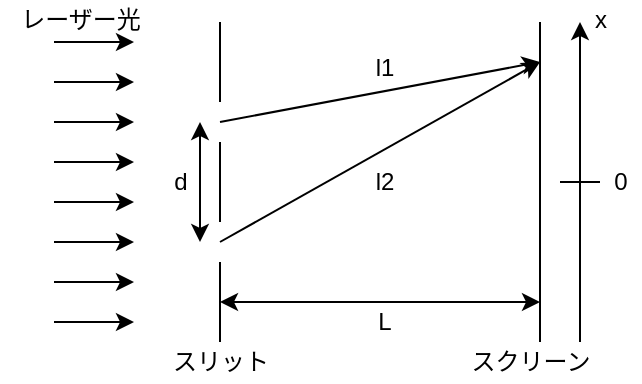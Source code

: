 <mxfile version="13.2.6" type="device"><diagram id="Q_GrB_XNDz5QtZPmHF3c" name="Page-1"><mxGraphModel dx="443" dy="282" grid="1" gridSize="10" guides="1" tooltips="1" connect="1" arrows="1" fold="1" page="1" pageScale="1" pageWidth="827" pageHeight="1169" math="0" shadow="0"><root><mxCell id="0"/><mxCell id="1" parent="0"/><mxCell id="AyVX2qJAfUN0NfKd9Jq4-1" value="" style="endArrow=none;html=1;" edge="1" parent="1"><mxGeometry width="50" height="50" relative="1" as="geometry"><mxPoint x="120" y="80" as="sourcePoint"/><mxPoint x="120" y="40" as="targetPoint"/></mxGeometry></mxCell><mxCell id="AyVX2qJAfUN0NfKd9Jq4-5" value="" style="endArrow=none;html=1;" edge="1" parent="1"><mxGeometry width="50" height="50" relative="1" as="geometry"><mxPoint x="120" y="140" as="sourcePoint"/><mxPoint x="120" y="100" as="targetPoint"/></mxGeometry></mxCell><mxCell id="AyVX2qJAfUN0NfKd9Jq4-6" value="" style="endArrow=none;html=1;" edge="1" parent="1"><mxGeometry width="50" height="50" relative="1" as="geometry"><mxPoint x="120" y="200" as="sourcePoint"/><mxPoint x="120" y="160" as="targetPoint"/></mxGeometry></mxCell><mxCell id="AyVX2qJAfUN0NfKd9Jq4-7" value="" style="endArrow=none;html=1;" edge="1" parent="1"><mxGeometry width="50" height="50" relative="1" as="geometry"><mxPoint x="280" y="200" as="sourcePoint"/><mxPoint x="280" y="40" as="targetPoint"/></mxGeometry></mxCell><mxCell id="AyVX2qJAfUN0NfKd9Jq4-8" value="" style="endArrow=classic;html=1;" edge="1" parent="1"><mxGeometry width="50" height="50" relative="1" as="geometry"><mxPoint x="120" y="90" as="sourcePoint"/><mxPoint x="280" y="60" as="targetPoint"/></mxGeometry></mxCell><mxCell id="AyVX2qJAfUN0NfKd9Jq4-9" value="" style="endArrow=classic;html=1;" edge="1" parent="1"><mxGeometry width="50" height="50" relative="1" as="geometry"><mxPoint x="120" y="150" as="sourcePoint"/><mxPoint x="280" y="60" as="targetPoint"/></mxGeometry></mxCell><mxCell id="AyVX2qJAfUN0NfKd9Jq4-10" value="" style="endArrow=classic;html=1;" edge="1" parent="1"><mxGeometry width="50" height="50" relative="1" as="geometry"><mxPoint x="37" y="90" as="sourcePoint"/><mxPoint x="77" y="90" as="targetPoint"/></mxGeometry></mxCell><mxCell id="AyVX2qJAfUN0NfKd9Jq4-11" value="" style="endArrow=classic;html=1;" edge="1" parent="1"><mxGeometry width="50" height="50" relative="1" as="geometry"><mxPoint x="37" y="110" as="sourcePoint"/><mxPoint x="77" y="110" as="targetPoint"/></mxGeometry></mxCell><mxCell id="AyVX2qJAfUN0NfKd9Jq4-12" value="" style="endArrow=classic;html=1;" edge="1" parent="1"><mxGeometry width="50" height="50" relative="1" as="geometry"><mxPoint x="37" y="130" as="sourcePoint"/><mxPoint x="77" y="130" as="targetPoint"/></mxGeometry></mxCell><mxCell id="AyVX2qJAfUN0NfKd9Jq4-13" value="" style="endArrow=classic;html=1;" edge="1" parent="1"><mxGeometry width="50" height="50" relative="1" as="geometry"><mxPoint x="37" y="150" as="sourcePoint"/><mxPoint x="77" y="150" as="targetPoint"/></mxGeometry></mxCell><mxCell id="AyVX2qJAfUN0NfKd9Jq4-14" value="" style="endArrow=classic;html=1;" edge="1" parent="1"><mxGeometry width="50" height="50" relative="1" as="geometry"><mxPoint x="37" y="170" as="sourcePoint"/><mxPoint x="77" y="170" as="targetPoint"/></mxGeometry></mxCell><mxCell id="AyVX2qJAfUN0NfKd9Jq4-15" value="" style="endArrow=classic;html=1;" edge="1" parent="1"><mxGeometry width="50" height="50" relative="1" as="geometry"><mxPoint x="37" y="190" as="sourcePoint"/><mxPoint x="77" y="190" as="targetPoint"/></mxGeometry></mxCell><mxCell id="AyVX2qJAfUN0NfKd9Jq4-17" value="" style="endArrow=classic;html=1;" edge="1" parent="1"><mxGeometry width="50" height="50" relative="1" as="geometry"><mxPoint x="37" y="50" as="sourcePoint"/><mxPoint x="77" y="50" as="targetPoint"/></mxGeometry></mxCell><mxCell id="AyVX2qJAfUN0NfKd9Jq4-18" value="" style="endArrow=classic;html=1;" edge="1" parent="1"><mxGeometry width="50" height="50" relative="1" as="geometry"><mxPoint x="37" y="70" as="sourcePoint"/><mxPoint x="77" y="70" as="targetPoint"/></mxGeometry></mxCell><mxCell id="AyVX2qJAfUN0NfKd9Jq4-19" value="レーザー光" style="text;html=1;align=center;verticalAlign=middle;resizable=0;points=[];autosize=1;" vertex="1" parent="1"><mxGeometry x="10" y="29" width="80" height="20" as="geometry"/></mxCell><mxCell id="AyVX2qJAfUN0NfKd9Jq4-20" value="l1" style="text;html=1;align=center;verticalAlign=middle;resizable=0;points=[];autosize=1;" vertex="1" parent="1"><mxGeometry x="192" y="53" width="20" height="20" as="geometry"/></mxCell><mxCell id="AyVX2qJAfUN0NfKd9Jq4-21" value="l2" style="text;html=1;align=center;verticalAlign=middle;resizable=0;points=[];autosize=1;" vertex="1" parent="1"><mxGeometry x="192" y="110" width="20" height="20" as="geometry"/></mxCell><mxCell id="AyVX2qJAfUN0NfKd9Jq4-22" value="" style="endArrow=classic;startArrow=classic;html=1;" edge="1" parent="1"><mxGeometry width="50" height="50" relative="1" as="geometry"><mxPoint x="120" y="180" as="sourcePoint"/><mxPoint x="280" y="180" as="targetPoint"/></mxGeometry></mxCell><mxCell id="AyVX2qJAfUN0NfKd9Jq4-23" value="L" style="text;html=1;align=center;verticalAlign=middle;resizable=0;points=[];autosize=1;" vertex="1" parent="1"><mxGeometry x="192" y="180" width="20" height="20" as="geometry"/></mxCell><mxCell id="AyVX2qJAfUN0NfKd9Jq4-24" value="" style="endArrow=classic;html=1;" edge="1" parent="1"><mxGeometry width="50" height="50" relative="1" as="geometry"><mxPoint x="300" y="200" as="sourcePoint"/><mxPoint x="300" y="40" as="targetPoint"/></mxGeometry></mxCell><mxCell id="AyVX2qJAfUN0NfKd9Jq4-25" value="" style="endArrow=none;html=1;" edge="1" parent="1"><mxGeometry width="50" height="50" relative="1" as="geometry"><mxPoint x="290" y="120" as="sourcePoint"/><mxPoint x="310" y="120" as="targetPoint"/></mxGeometry></mxCell><mxCell id="AyVX2qJAfUN0NfKd9Jq4-26" value="0" style="text;html=1;align=center;verticalAlign=middle;resizable=0;points=[];autosize=1;" vertex="1" parent="1"><mxGeometry x="310" y="110" width="20" height="20" as="geometry"/></mxCell><mxCell id="AyVX2qJAfUN0NfKd9Jq4-27" value="x" style="text;html=1;align=center;verticalAlign=middle;resizable=0;points=[];autosize=1;" vertex="1" parent="1"><mxGeometry x="300" y="29" width="20" height="20" as="geometry"/></mxCell><mxCell id="AyVX2qJAfUN0NfKd9Jq4-28" value="d" style="text;html=1;align=center;verticalAlign=middle;resizable=0;points=[];autosize=1;" vertex="1" parent="1"><mxGeometry x="90" y="110" width="20" height="20" as="geometry"/></mxCell><mxCell id="AyVX2qJAfUN0NfKd9Jq4-29" value="" style="endArrow=classic;startArrow=classic;html=1;" edge="1" parent="1"><mxGeometry width="50" height="50" relative="1" as="geometry"><mxPoint x="110" y="150" as="sourcePoint"/><mxPoint x="110" y="90" as="targetPoint"/></mxGeometry></mxCell><mxCell id="AyVX2qJAfUN0NfKd9Jq4-30" value="スリット" style="text;html=1;align=center;verticalAlign=middle;resizable=0;points=[];autosize=1;" vertex="1" parent="1"><mxGeometry x="90" y="200" width="60" height="20" as="geometry"/></mxCell><mxCell id="AyVX2qJAfUN0NfKd9Jq4-31" value="スクリーン" style="text;html=1;align=center;verticalAlign=middle;resizable=0;points=[];autosize=1;" vertex="1" parent="1"><mxGeometry x="240" y="200" width="70" height="20" as="geometry"/></mxCell></root></mxGraphModel></diagram></mxfile>